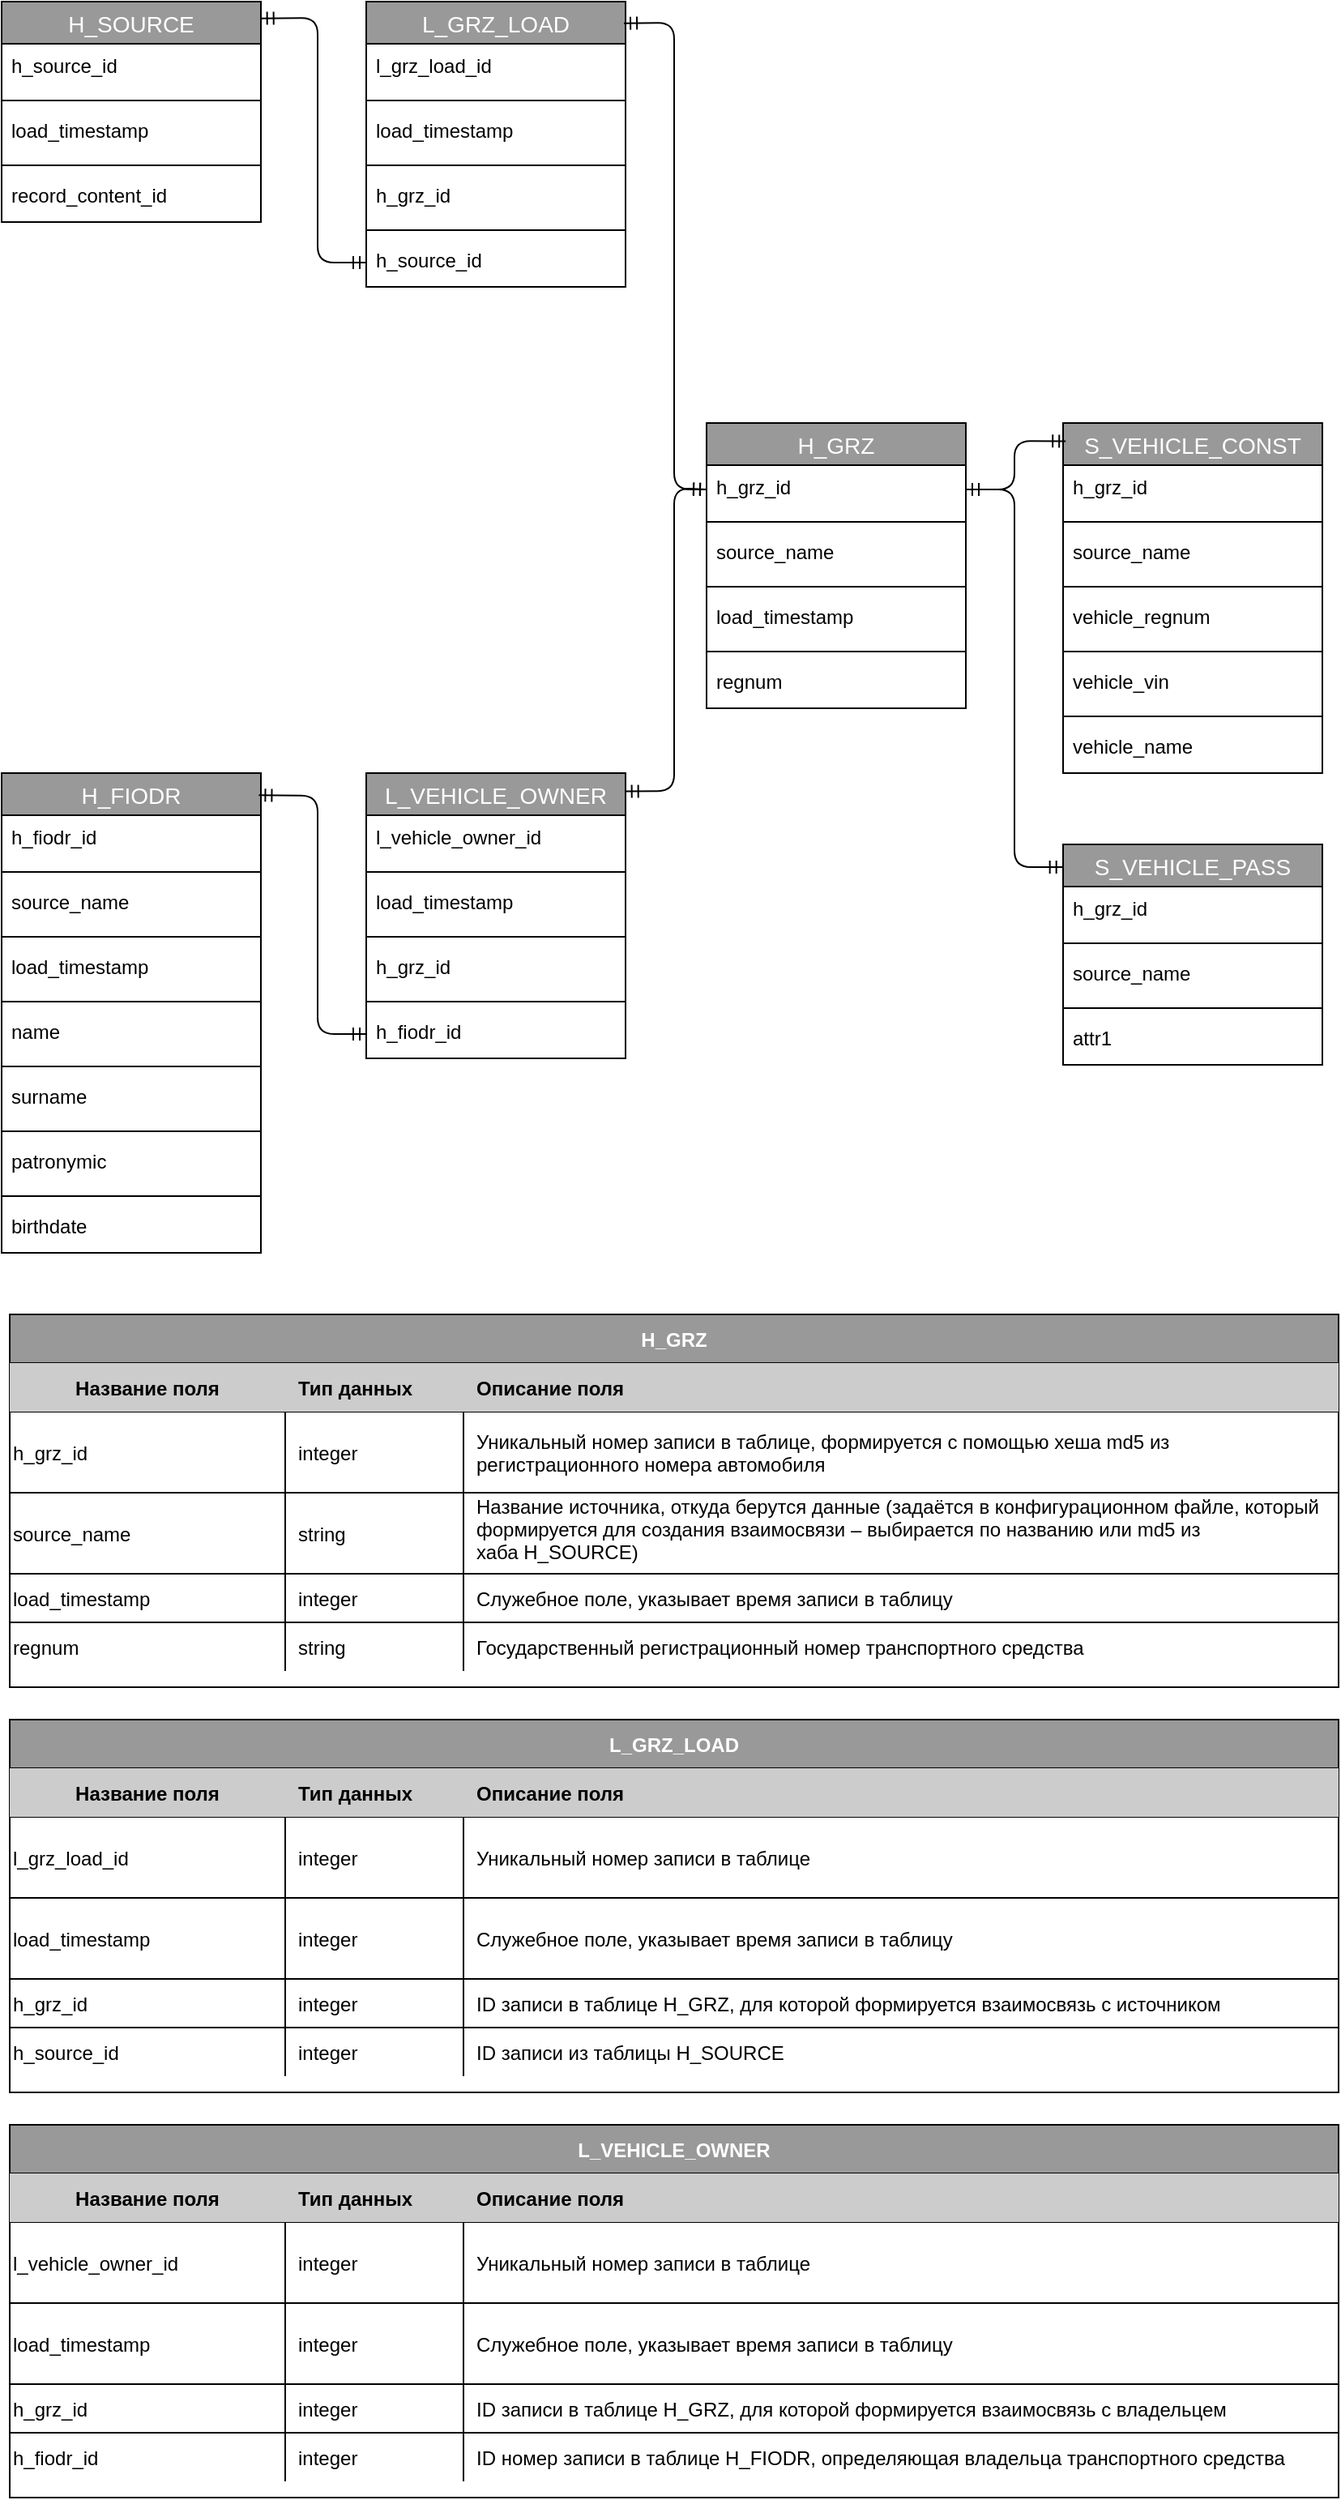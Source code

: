 <mxfile version="14.1.9" type="github">
  <diagram id="dFcGTcOO6VKS4K1IGvdy" name="Page-1">
    <mxGraphModel dx="1382" dy="764" grid="1" gridSize="10" guides="1" tooltips="1" connect="1" arrows="1" fold="1" page="1" pageScale="1" pageWidth="827" pageHeight="1169" math="0" shadow="0">
      <root>
        <mxCell id="0" />
        <mxCell id="1" parent="0" />
        <mxCell id="sgqDZq_n20WNryxTrBRQ-1" value="H_GRZ" style="swimlane;fontStyle=0;childLayout=stackLayout;horizontal=1;startSize=26;horizontalStack=0;resizeParent=1;resizeParentMax=0;resizeLast=0;collapsible=1;marginBottom=0;align=center;fontSize=14;fillColor=#999999;fontColor=#FFFFFF;" vertex="1" parent="1">
          <mxGeometry x="440" y="290" width="160" height="176" as="geometry" />
        </mxCell>
        <mxCell id="sgqDZq_n20WNryxTrBRQ-2" value="h_grz_id" style="text;strokeColor=none;fillColor=none;spacingLeft=4;spacingRight=4;overflow=hidden;rotatable=0;points=[[0,0.5],[1,0.5]];portConstraint=eastwest;fontSize=12;" vertex="1" parent="sgqDZq_n20WNryxTrBRQ-1">
          <mxGeometry y="26" width="160" height="30" as="geometry" />
        </mxCell>
        <mxCell id="sgqDZq_n20WNryxTrBRQ-3" value="" style="line;strokeWidth=1;rotatable=0;dashed=0;labelPosition=right;align=left;verticalAlign=middle;spacingTop=0;spacingLeft=6;points=[];portConstraint=eastwest;" vertex="1" parent="sgqDZq_n20WNryxTrBRQ-1">
          <mxGeometry y="56" width="160" height="10" as="geometry" />
        </mxCell>
        <mxCell id="sgqDZq_n20WNryxTrBRQ-4" value="source_name" style="text;strokeColor=none;fillColor=none;spacingLeft=4;spacingRight=4;overflow=hidden;rotatable=0;points=[[0,0.5],[1,0.5]];portConstraint=eastwest;fontSize=12;" vertex="1" parent="sgqDZq_n20WNryxTrBRQ-1">
          <mxGeometry y="66" width="160" height="30" as="geometry" />
        </mxCell>
        <mxCell id="sgqDZq_n20WNryxTrBRQ-5" value="" style="line;strokeWidth=1;rotatable=0;dashed=0;labelPosition=right;align=left;verticalAlign=middle;spacingTop=0;spacingLeft=6;points=[];portConstraint=eastwest;" vertex="1" parent="sgqDZq_n20WNryxTrBRQ-1">
          <mxGeometry y="96" width="160" height="10" as="geometry" />
        </mxCell>
        <mxCell id="sgqDZq_n20WNryxTrBRQ-6" value="load_timestamp" style="text;strokeColor=none;fillColor=none;spacingLeft=4;spacingRight=4;overflow=hidden;rotatable=0;points=[[0,0.5],[1,0.5]];portConstraint=eastwest;fontSize=12;" vertex="1" parent="sgqDZq_n20WNryxTrBRQ-1">
          <mxGeometry y="106" width="160" height="30" as="geometry" />
        </mxCell>
        <mxCell id="sgqDZq_n20WNryxTrBRQ-7" value="" style="line;strokeWidth=1;rotatable=0;dashed=0;labelPosition=right;align=left;verticalAlign=middle;spacingTop=0;spacingLeft=6;points=[];portConstraint=eastwest;" vertex="1" parent="sgqDZq_n20WNryxTrBRQ-1">
          <mxGeometry y="136" width="160" height="10" as="geometry" />
        </mxCell>
        <mxCell id="sgqDZq_n20WNryxTrBRQ-8" value="regnum" style="text;strokeColor=none;fillColor=none;spacingLeft=4;spacingRight=4;overflow=hidden;rotatable=0;points=[[0,0.5],[1,0.5]];portConstraint=eastwest;fontSize=12;" vertex="1" parent="sgqDZq_n20WNryxTrBRQ-1">
          <mxGeometry y="146" width="160" height="30" as="geometry" />
        </mxCell>
        <mxCell id="sgqDZq_n20WNryxTrBRQ-9" value="L_GRZ_LOAD" style="swimlane;fontStyle=0;childLayout=stackLayout;horizontal=1;startSize=26;horizontalStack=0;resizeParent=1;resizeParentMax=0;resizeLast=0;collapsible=1;marginBottom=0;align=center;fontSize=14;fillColor=#999999;fontColor=#FFFFFF;" vertex="1" parent="1">
          <mxGeometry x="230" y="30" width="160" height="176" as="geometry" />
        </mxCell>
        <mxCell id="sgqDZq_n20WNryxTrBRQ-10" value="l_grz_load_id" style="text;strokeColor=none;fillColor=none;spacingLeft=4;spacingRight=4;overflow=hidden;rotatable=0;points=[[0,0.5],[1,0.5]];portConstraint=eastwest;fontSize=12;" vertex="1" parent="sgqDZq_n20WNryxTrBRQ-9">
          <mxGeometry y="26" width="160" height="30" as="geometry" />
        </mxCell>
        <mxCell id="sgqDZq_n20WNryxTrBRQ-11" value="" style="line;strokeWidth=1;rotatable=0;dashed=0;labelPosition=right;align=left;verticalAlign=middle;spacingTop=0;spacingLeft=6;points=[];portConstraint=eastwest;" vertex="1" parent="sgqDZq_n20WNryxTrBRQ-9">
          <mxGeometry y="56" width="160" height="10" as="geometry" />
        </mxCell>
        <mxCell id="sgqDZq_n20WNryxTrBRQ-12" value="load_timestamp" style="text;strokeColor=none;fillColor=none;spacingLeft=4;spacingRight=4;overflow=hidden;rotatable=0;points=[[0,0.5],[1,0.5]];portConstraint=eastwest;fontSize=12;" vertex="1" parent="sgqDZq_n20WNryxTrBRQ-9">
          <mxGeometry y="66" width="160" height="30" as="geometry" />
        </mxCell>
        <mxCell id="sgqDZq_n20WNryxTrBRQ-13" value="" style="line;strokeWidth=1;rotatable=0;dashed=0;labelPosition=right;align=left;verticalAlign=middle;spacingTop=0;spacingLeft=6;points=[];portConstraint=eastwest;" vertex="1" parent="sgqDZq_n20WNryxTrBRQ-9">
          <mxGeometry y="96" width="160" height="10" as="geometry" />
        </mxCell>
        <mxCell id="sgqDZq_n20WNryxTrBRQ-14" value="h_grz_id" style="text;strokeColor=none;fillColor=none;spacingLeft=4;spacingRight=4;overflow=hidden;rotatable=0;points=[[0,0.5],[1,0.5]];portConstraint=eastwest;fontSize=12;" vertex="1" parent="sgqDZq_n20WNryxTrBRQ-9">
          <mxGeometry y="106" width="160" height="30" as="geometry" />
        </mxCell>
        <mxCell id="sgqDZq_n20WNryxTrBRQ-15" value="" style="line;strokeWidth=1;rotatable=0;dashed=0;labelPosition=right;align=left;verticalAlign=middle;spacingTop=0;spacingLeft=6;points=[];portConstraint=eastwest;fillColor=#999999;fontColor=#FFFFFF;" vertex="1" parent="sgqDZq_n20WNryxTrBRQ-9">
          <mxGeometry y="136" width="160" height="10" as="geometry" />
        </mxCell>
        <mxCell id="sgqDZq_n20WNryxTrBRQ-16" value="h_source_id" style="text;strokeColor=none;fillColor=none;spacingLeft=4;spacingRight=4;overflow=hidden;rotatable=0;points=[[0,0.5],[1,0.5]];portConstraint=eastwest;fontSize=12;" vertex="1" parent="sgqDZq_n20WNryxTrBRQ-9">
          <mxGeometry y="146" width="160" height="30" as="geometry" />
        </mxCell>
        <mxCell id="sgqDZq_n20WNryxTrBRQ-17" value="L_VEHICLE_OWNER" style="swimlane;fontStyle=0;childLayout=stackLayout;horizontal=1;startSize=26;horizontalStack=0;resizeParent=1;resizeParentMax=0;resizeLast=0;collapsible=1;marginBottom=0;align=center;fontSize=14;fillColor=#999999;fontColor=#FFFFFF;" vertex="1" parent="1">
          <mxGeometry x="230" y="506" width="160" height="176" as="geometry" />
        </mxCell>
        <mxCell id="sgqDZq_n20WNryxTrBRQ-18" value="l_vehicle_owner_id" style="text;strokeColor=none;fillColor=none;spacingLeft=4;spacingRight=4;overflow=hidden;rotatable=0;points=[[0,0.5],[1,0.5]];portConstraint=eastwest;fontSize=12;" vertex="1" parent="sgqDZq_n20WNryxTrBRQ-17">
          <mxGeometry y="26" width="160" height="30" as="geometry" />
        </mxCell>
        <mxCell id="sgqDZq_n20WNryxTrBRQ-19" value="" style="line;strokeWidth=1;rotatable=0;dashed=0;labelPosition=right;align=left;verticalAlign=middle;spacingTop=0;spacingLeft=6;points=[];portConstraint=eastwest;" vertex="1" parent="sgqDZq_n20WNryxTrBRQ-17">
          <mxGeometry y="56" width="160" height="10" as="geometry" />
        </mxCell>
        <mxCell id="sgqDZq_n20WNryxTrBRQ-20" value="load_timestamp" style="text;strokeColor=none;fillColor=none;spacingLeft=4;spacingRight=4;overflow=hidden;rotatable=0;points=[[0,0.5],[1,0.5]];portConstraint=eastwest;fontSize=12;" vertex="1" parent="sgqDZq_n20WNryxTrBRQ-17">
          <mxGeometry y="66" width="160" height="30" as="geometry" />
        </mxCell>
        <mxCell id="sgqDZq_n20WNryxTrBRQ-21" value="" style="line;strokeWidth=1;rotatable=0;dashed=0;labelPosition=right;align=left;verticalAlign=middle;spacingTop=0;spacingLeft=6;points=[];portConstraint=eastwest;" vertex="1" parent="sgqDZq_n20WNryxTrBRQ-17">
          <mxGeometry y="96" width="160" height="10" as="geometry" />
        </mxCell>
        <mxCell id="sgqDZq_n20WNryxTrBRQ-22" value="h_grz_id" style="text;strokeColor=none;fillColor=none;spacingLeft=4;spacingRight=4;overflow=hidden;rotatable=0;points=[[0,0.5],[1,0.5]];portConstraint=eastwest;fontSize=12;" vertex="1" parent="sgqDZq_n20WNryxTrBRQ-17">
          <mxGeometry y="106" width="160" height="30" as="geometry" />
        </mxCell>
        <mxCell id="sgqDZq_n20WNryxTrBRQ-23" value="" style="line;strokeWidth=1;rotatable=0;dashed=0;labelPosition=right;align=left;verticalAlign=middle;spacingTop=0;spacingLeft=6;points=[];portConstraint=eastwest;fillColor=#999999;fontColor=#FFFFFF;" vertex="1" parent="sgqDZq_n20WNryxTrBRQ-17">
          <mxGeometry y="136" width="160" height="10" as="geometry" />
        </mxCell>
        <mxCell id="sgqDZq_n20WNryxTrBRQ-24" value="h_fiodr_id" style="text;strokeColor=none;fillColor=none;spacingLeft=4;spacingRight=4;overflow=hidden;rotatable=0;points=[[0,0.5],[1,0.5]];portConstraint=eastwest;fontSize=12;" vertex="1" parent="sgqDZq_n20WNryxTrBRQ-17">
          <mxGeometry y="146" width="160" height="30" as="geometry" />
        </mxCell>
        <mxCell id="sgqDZq_n20WNryxTrBRQ-25" value="H_SOURCE" style="swimlane;fontStyle=0;childLayout=stackLayout;horizontal=1;startSize=26;horizontalStack=0;resizeParent=1;resizeParentMax=0;resizeLast=0;collapsible=1;marginBottom=0;align=center;fontSize=14;fillColor=#999999;fontColor=#FFFFFF;" vertex="1" parent="1">
          <mxGeometry x="5" y="30" width="160" height="136" as="geometry" />
        </mxCell>
        <mxCell id="sgqDZq_n20WNryxTrBRQ-26" value="h_source_id" style="text;strokeColor=none;fillColor=none;spacingLeft=4;spacingRight=4;overflow=hidden;rotatable=0;points=[[0,0.5],[1,0.5]];portConstraint=eastwest;fontSize=12;" vertex="1" parent="sgqDZq_n20WNryxTrBRQ-25">
          <mxGeometry y="26" width="160" height="30" as="geometry" />
        </mxCell>
        <mxCell id="sgqDZq_n20WNryxTrBRQ-27" value="" style="line;strokeWidth=1;rotatable=0;dashed=0;labelPosition=right;align=left;verticalAlign=middle;spacingTop=0;spacingLeft=6;points=[];portConstraint=eastwest;" vertex="1" parent="sgqDZq_n20WNryxTrBRQ-25">
          <mxGeometry y="56" width="160" height="10" as="geometry" />
        </mxCell>
        <mxCell id="sgqDZq_n20WNryxTrBRQ-28" value="load_timestamp" style="text;strokeColor=none;fillColor=none;spacingLeft=4;spacingRight=4;overflow=hidden;rotatable=0;points=[[0,0.5],[1,0.5]];portConstraint=eastwest;fontSize=12;" vertex="1" parent="sgqDZq_n20WNryxTrBRQ-25">
          <mxGeometry y="66" width="160" height="30" as="geometry" />
        </mxCell>
        <mxCell id="sgqDZq_n20WNryxTrBRQ-29" value="" style="line;strokeWidth=1;rotatable=0;dashed=0;labelPosition=right;align=left;verticalAlign=middle;spacingTop=0;spacingLeft=6;points=[];portConstraint=eastwest;" vertex="1" parent="sgqDZq_n20WNryxTrBRQ-25">
          <mxGeometry y="96" width="160" height="10" as="geometry" />
        </mxCell>
        <mxCell id="sgqDZq_n20WNryxTrBRQ-30" value="record_content_id" style="text;strokeColor=none;fillColor=none;spacingLeft=4;spacingRight=4;overflow=hidden;rotatable=0;points=[[0,0.5],[1,0.5]];portConstraint=eastwest;fontSize=12;" vertex="1" parent="sgqDZq_n20WNryxTrBRQ-25">
          <mxGeometry y="106" width="160" height="30" as="geometry" />
        </mxCell>
        <mxCell id="sgqDZq_n20WNryxTrBRQ-31" value="S_VEHICLE_CONST" style="swimlane;fontStyle=0;childLayout=stackLayout;horizontal=1;startSize=26;horizontalStack=0;resizeParent=1;resizeParentMax=0;resizeLast=0;collapsible=1;marginBottom=0;align=center;fontSize=14;fillColor=#999999;fontColor=#FFFFFF;" vertex="1" parent="1">
          <mxGeometry x="660" y="290" width="160" height="216" as="geometry" />
        </mxCell>
        <mxCell id="sgqDZq_n20WNryxTrBRQ-32" value="h_grz_id" style="text;strokeColor=none;fillColor=none;spacingLeft=4;spacingRight=4;overflow=hidden;rotatable=0;points=[[0,0.5],[1,0.5]];portConstraint=eastwest;fontSize=12;" vertex="1" parent="sgqDZq_n20WNryxTrBRQ-31">
          <mxGeometry y="26" width="160" height="30" as="geometry" />
        </mxCell>
        <mxCell id="sgqDZq_n20WNryxTrBRQ-33" value="" style="line;strokeWidth=1;rotatable=0;dashed=0;labelPosition=right;align=left;verticalAlign=middle;spacingTop=0;spacingLeft=6;points=[];portConstraint=eastwest;" vertex="1" parent="sgqDZq_n20WNryxTrBRQ-31">
          <mxGeometry y="56" width="160" height="10" as="geometry" />
        </mxCell>
        <mxCell id="sgqDZq_n20WNryxTrBRQ-34" value="source_name" style="text;strokeColor=none;fillColor=none;spacingLeft=4;spacingRight=4;overflow=hidden;rotatable=0;points=[[0,0.5],[1,0.5]];portConstraint=eastwest;fontSize=12;" vertex="1" parent="sgqDZq_n20WNryxTrBRQ-31">
          <mxGeometry y="66" width="160" height="30" as="geometry" />
        </mxCell>
        <mxCell id="sgqDZq_n20WNryxTrBRQ-35" value="" style="line;strokeWidth=1;rotatable=0;dashed=0;labelPosition=right;align=left;verticalAlign=middle;spacingTop=0;spacingLeft=6;points=[];portConstraint=eastwest;" vertex="1" parent="sgqDZq_n20WNryxTrBRQ-31">
          <mxGeometry y="96" width="160" height="10" as="geometry" />
        </mxCell>
        <mxCell id="sgqDZq_n20WNryxTrBRQ-36" value="vehicle_regnum" style="text;strokeColor=none;fillColor=none;spacingLeft=4;spacingRight=4;overflow=hidden;rotatable=0;points=[[0,0.5],[1,0.5]];portConstraint=eastwest;fontSize=12;" vertex="1" parent="sgqDZq_n20WNryxTrBRQ-31">
          <mxGeometry y="106" width="160" height="30" as="geometry" />
        </mxCell>
        <mxCell id="sgqDZq_n20WNryxTrBRQ-37" value="" style="line;strokeWidth=1;rotatable=0;dashed=0;labelPosition=right;align=left;verticalAlign=middle;spacingTop=0;spacingLeft=6;points=[];portConstraint=eastwest;" vertex="1" parent="sgqDZq_n20WNryxTrBRQ-31">
          <mxGeometry y="136" width="160" height="10" as="geometry" />
        </mxCell>
        <mxCell id="sgqDZq_n20WNryxTrBRQ-38" value="vehicle_vin" style="text;strokeColor=none;fillColor=none;spacingLeft=4;spacingRight=4;overflow=hidden;rotatable=0;points=[[0,0.5],[1,0.5]];portConstraint=eastwest;fontSize=12;" vertex="1" parent="sgqDZq_n20WNryxTrBRQ-31">
          <mxGeometry y="146" width="160" height="30" as="geometry" />
        </mxCell>
        <mxCell id="sgqDZq_n20WNryxTrBRQ-39" value="" style="line;strokeWidth=1;rotatable=0;dashed=0;labelPosition=right;align=left;verticalAlign=middle;spacingTop=0;spacingLeft=6;points=[];portConstraint=eastwest;fillColor=#999999;fontColor=#FFFFFF;" vertex="1" parent="sgqDZq_n20WNryxTrBRQ-31">
          <mxGeometry y="176" width="160" height="10" as="geometry" />
        </mxCell>
        <mxCell id="sgqDZq_n20WNryxTrBRQ-40" value="vehicle_name" style="text;strokeColor=none;fillColor=none;spacingLeft=4;spacingRight=4;overflow=hidden;rotatable=0;points=[[0,0.5],[1,0.5]];portConstraint=eastwest;fontSize=12;" vertex="1" parent="sgqDZq_n20WNryxTrBRQ-31">
          <mxGeometry y="186" width="160" height="30" as="geometry" />
        </mxCell>
        <mxCell id="sgqDZq_n20WNryxTrBRQ-41" value="S_VEHICLE_PASS" style="swimlane;fontStyle=0;childLayout=stackLayout;horizontal=1;startSize=26;horizontalStack=0;resizeParent=1;resizeParentMax=0;resizeLast=0;collapsible=1;marginBottom=0;align=center;fontSize=14;fillColor=#999999;fontColor=#FFFFFF;" vertex="1" parent="1">
          <mxGeometry x="660" y="550" width="160" height="136" as="geometry" />
        </mxCell>
        <mxCell id="sgqDZq_n20WNryxTrBRQ-42" value="h_grz_id" style="text;strokeColor=none;fillColor=none;spacingLeft=4;spacingRight=4;overflow=hidden;rotatable=0;points=[[0,0.5],[1,0.5]];portConstraint=eastwest;fontSize=12;" vertex="1" parent="sgqDZq_n20WNryxTrBRQ-41">
          <mxGeometry y="26" width="160" height="30" as="geometry" />
        </mxCell>
        <mxCell id="sgqDZq_n20WNryxTrBRQ-43" value="" style="line;strokeWidth=1;rotatable=0;dashed=0;labelPosition=right;align=left;verticalAlign=middle;spacingTop=0;spacingLeft=6;points=[];portConstraint=eastwest;" vertex="1" parent="sgqDZq_n20WNryxTrBRQ-41">
          <mxGeometry y="56" width="160" height="10" as="geometry" />
        </mxCell>
        <mxCell id="sgqDZq_n20WNryxTrBRQ-44" value="source_name" style="text;strokeColor=none;fillColor=none;spacingLeft=4;spacingRight=4;overflow=hidden;rotatable=0;points=[[0,0.5],[1,0.5]];portConstraint=eastwest;fontSize=12;" vertex="1" parent="sgqDZq_n20WNryxTrBRQ-41">
          <mxGeometry y="66" width="160" height="30" as="geometry" />
        </mxCell>
        <mxCell id="sgqDZq_n20WNryxTrBRQ-45" value="" style="line;strokeWidth=1;rotatable=0;dashed=0;labelPosition=right;align=left;verticalAlign=middle;spacingTop=0;spacingLeft=6;points=[];portConstraint=eastwest;" vertex="1" parent="sgqDZq_n20WNryxTrBRQ-41">
          <mxGeometry y="96" width="160" height="10" as="geometry" />
        </mxCell>
        <mxCell id="sgqDZq_n20WNryxTrBRQ-46" value="attr1" style="text;strokeColor=none;fillColor=none;spacingLeft=4;spacingRight=4;overflow=hidden;rotatable=0;points=[[0,0.5],[1,0.5]];portConstraint=eastwest;fontSize=12;" vertex="1" parent="sgqDZq_n20WNryxTrBRQ-41">
          <mxGeometry y="106" width="160" height="30" as="geometry" />
        </mxCell>
        <mxCell id="sgqDZq_n20WNryxTrBRQ-47" value="H_FIODR" style="swimlane;fontStyle=0;childLayout=stackLayout;horizontal=1;startSize=26;horizontalStack=0;resizeParent=1;resizeParentMax=0;resizeLast=0;collapsible=1;marginBottom=0;align=center;fontSize=14;fillColor=#999999;fontColor=#FFFFFF;" vertex="1" parent="1">
          <mxGeometry x="5" y="506" width="160" height="296" as="geometry" />
        </mxCell>
        <mxCell id="sgqDZq_n20WNryxTrBRQ-48" value="h_fiodr_id" style="text;strokeColor=none;fillColor=none;spacingLeft=4;spacingRight=4;overflow=hidden;rotatable=0;points=[[0,0.5],[1,0.5]];portConstraint=eastwest;fontSize=12;" vertex="1" parent="sgqDZq_n20WNryxTrBRQ-47">
          <mxGeometry y="26" width="160" height="30" as="geometry" />
        </mxCell>
        <mxCell id="sgqDZq_n20WNryxTrBRQ-49" value="" style="line;strokeWidth=1;rotatable=0;dashed=0;labelPosition=right;align=left;verticalAlign=middle;spacingTop=0;spacingLeft=6;points=[];portConstraint=eastwest;" vertex="1" parent="sgqDZq_n20WNryxTrBRQ-47">
          <mxGeometry y="56" width="160" height="10" as="geometry" />
        </mxCell>
        <mxCell id="sgqDZq_n20WNryxTrBRQ-50" value="source_name" style="text;strokeColor=none;fillColor=none;spacingLeft=4;spacingRight=4;overflow=hidden;rotatable=0;points=[[0,0.5],[1,0.5]];portConstraint=eastwest;fontSize=12;" vertex="1" parent="sgqDZq_n20WNryxTrBRQ-47">
          <mxGeometry y="66" width="160" height="30" as="geometry" />
        </mxCell>
        <mxCell id="sgqDZq_n20WNryxTrBRQ-51" value="" style="line;strokeWidth=1;rotatable=0;dashed=0;labelPosition=right;align=left;verticalAlign=middle;spacingTop=0;spacingLeft=6;points=[];portConstraint=eastwest;" vertex="1" parent="sgqDZq_n20WNryxTrBRQ-47">
          <mxGeometry y="96" width="160" height="10" as="geometry" />
        </mxCell>
        <mxCell id="sgqDZq_n20WNryxTrBRQ-52" value="load_timestamp" style="text;strokeColor=none;fillColor=none;spacingLeft=4;spacingRight=4;overflow=hidden;rotatable=0;points=[[0,0.5],[1,0.5]];portConstraint=eastwest;fontSize=12;" vertex="1" parent="sgqDZq_n20WNryxTrBRQ-47">
          <mxGeometry y="106" width="160" height="30" as="geometry" />
        </mxCell>
        <mxCell id="sgqDZq_n20WNryxTrBRQ-53" value="" style="line;strokeWidth=1;rotatable=0;dashed=0;labelPosition=right;align=left;verticalAlign=middle;spacingTop=0;spacingLeft=6;points=[];portConstraint=eastwest;" vertex="1" parent="sgqDZq_n20WNryxTrBRQ-47">
          <mxGeometry y="136" width="160" height="10" as="geometry" />
        </mxCell>
        <mxCell id="sgqDZq_n20WNryxTrBRQ-54" value="name" style="text;strokeColor=none;fillColor=none;spacingLeft=4;spacingRight=4;overflow=hidden;rotatable=0;points=[[0,0.5],[1,0.5]];portConstraint=eastwest;fontSize=12;" vertex="1" parent="sgqDZq_n20WNryxTrBRQ-47">
          <mxGeometry y="146" width="160" height="30" as="geometry" />
        </mxCell>
        <mxCell id="sgqDZq_n20WNryxTrBRQ-55" value="" style="line;strokeWidth=1;rotatable=0;dashed=0;labelPosition=right;align=left;verticalAlign=middle;spacingTop=0;spacingLeft=6;points=[];portConstraint=eastwest;fillColor=#999999;fontColor=#FFFFFF;" vertex="1" parent="sgqDZq_n20WNryxTrBRQ-47">
          <mxGeometry y="176" width="160" height="10" as="geometry" />
        </mxCell>
        <mxCell id="sgqDZq_n20WNryxTrBRQ-56" value="surname" style="text;strokeColor=none;fillColor=none;spacingLeft=4;spacingRight=4;overflow=hidden;rotatable=0;points=[[0,0.5],[1,0.5]];portConstraint=eastwest;fontSize=12;" vertex="1" parent="sgqDZq_n20WNryxTrBRQ-47">
          <mxGeometry y="186" width="160" height="30" as="geometry" />
        </mxCell>
        <mxCell id="sgqDZq_n20WNryxTrBRQ-57" value="" style="line;strokeWidth=1;rotatable=0;dashed=0;labelPosition=right;align=left;verticalAlign=middle;spacingTop=0;spacingLeft=6;points=[];portConstraint=eastwest;fillColor=#999999;fontColor=#FFFFFF;" vertex="1" parent="sgqDZq_n20WNryxTrBRQ-47">
          <mxGeometry y="216" width="160" height="10" as="geometry" />
        </mxCell>
        <mxCell id="sgqDZq_n20WNryxTrBRQ-58" value="patronymic" style="text;strokeColor=none;fillColor=none;spacingLeft=4;spacingRight=4;overflow=hidden;rotatable=0;points=[[0,0.5],[1,0.5]];portConstraint=eastwest;fontSize=12;" vertex="1" parent="sgqDZq_n20WNryxTrBRQ-47">
          <mxGeometry y="226" width="160" height="30" as="geometry" />
        </mxCell>
        <mxCell id="sgqDZq_n20WNryxTrBRQ-59" value="" style="line;strokeWidth=1;rotatable=0;dashed=0;labelPosition=right;align=left;verticalAlign=middle;spacingTop=0;spacingLeft=6;points=[];portConstraint=eastwest;fillColor=#999999;fontColor=#FFFFFF;" vertex="1" parent="sgqDZq_n20WNryxTrBRQ-47">
          <mxGeometry y="256" width="160" height="10" as="geometry" />
        </mxCell>
        <mxCell id="sgqDZq_n20WNryxTrBRQ-60" value="birthdate" style="text;strokeColor=none;fillColor=none;spacingLeft=4;spacingRight=4;overflow=hidden;rotatable=0;points=[[0,0.5],[1,0.5]];portConstraint=eastwest;fontSize=12;" vertex="1" parent="sgqDZq_n20WNryxTrBRQ-47">
          <mxGeometry y="266" width="160" height="30" as="geometry" />
        </mxCell>
        <mxCell id="sgqDZq_n20WNryxTrBRQ-61" value="" style="html=1;strokeColor=#000000;fontColor=#FFFFFF;exitX=0;exitY=0.5;exitDx=0;exitDy=0;startArrow=ERmandOne;startFill=0;endArrow=ERmandOne;endFill=0;entryX=0.994;entryY=0.076;entryDx=0;entryDy=0;entryPerimeter=0;" edge="1" parent="1" source="sgqDZq_n20WNryxTrBRQ-2" target="sgqDZq_n20WNryxTrBRQ-9">
          <mxGeometry width="100" relative="1" as="geometry">
            <mxPoint x="110" y="260" as="sourcePoint" />
            <mxPoint x="240" y="50" as="targetPoint" />
            <Array as="points">
              <mxPoint x="420" y="331" />
              <mxPoint x="420" y="200" />
              <mxPoint x="420" y="43" />
            </Array>
          </mxGeometry>
        </mxCell>
        <mxCell id="sgqDZq_n20WNryxTrBRQ-62" value="" style="html=1;strokeColor=#000000;fontColor=#FFFFFF;exitX=0;exitY=0.5;exitDx=0;exitDy=0;startArrow=ERmandOne;startFill=0;endArrow=ERmandOne;endFill=0;entryX=0.999;entryY=0.076;entryDx=0;entryDy=0;entryPerimeter=0;" edge="1" parent="1" source="sgqDZq_n20WNryxTrBRQ-16" target="sgqDZq_n20WNryxTrBRQ-25">
          <mxGeometry width="100" relative="1" as="geometry">
            <mxPoint x="265" y="111" as="sourcePoint" />
            <mxPoint x="434.04" y="53.376" as="targetPoint" />
            <Array as="points">
              <mxPoint x="200" y="191" />
              <mxPoint x="200" y="40" />
            </Array>
          </mxGeometry>
        </mxCell>
        <mxCell id="sgqDZq_n20WNryxTrBRQ-63" value="" style="html=1;strokeColor=#000000;fontColor=#FFFFFF;startArrow=ERmandOne;startFill=0;endArrow=ERmandOne;endFill=0;entryX=0.999;entryY=0.064;entryDx=0;entryDy=0;entryPerimeter=0;exitX=0;exitY=0.5;exitDx=0;exitDy=0;" edge="1" parent="1" source="sgqDZq_n20WNryxTrBRQ-2" target="sgqDZq_n20WNryxTrBRQ-17">
          <mxGeometry width="100" relative="1" as="geometry">
            <mxPoint x="260" y="351" as="sourcePoint" />
            <mxPoint x="219.04" y="63.376" as="targetPoint" />
            <Array as="points">
              <mxPoint x="420" y="330" />
              <mxPoint x="420" y="410" />
              <mxPoint x="420" y="517" />
            </Array>
          </mxGeometry>
        </mxCell>
        <mxCell id="sgqDZq_n20WNryxTrBRQ-64" value="" style="html=1;strokeColor=#000000;fontColor=#FFFFFF;startArrow=ERmandOne;startFill=0;endArrow=ERmandOne;endFill=0;entryX=0.01;entryY=0.052;entryDx=0;entryDy=0;entryPerimeter=0;exitX=1;exitY=0.5;exitDx=0;exitDy=0;" edge="1" parent="1" source="sgqDZq_n20WNryxTrBRQ-2" target="sgqDZq_n20WNryxTrBRQ-31">
          <mxGeometry width="100" relative="1" as="geometry">
            <mxPoint x="250" y="341" as="sourcePoint" />
            <mxPoint x="250.32" y="536.016" as="targetPoint" />
            <Array as="points">
              <mxPoint x="630" y="331" />
              <mxPoint x="630" y="301" />
            </Array>
          </mxGeometry>
        </mxCell>
        <mxCell id="sgqDZq_n20WNryxTrBRQ-65" value="" style="html=1;strokeColor=#000000;fontColor=#FFFFFF;startArrow=ERmandOne;startFill=0;endArrow=ERmandOne;endFill=0;entryX=0.992;entryY=0.046;entryDx=0;entryDy=0;entryPerimeter=0;exitX=0;exitY=0.5;exitDx=0;exitDy=0;" edge="1" parent="1" source="sgqDZq_n20WNryxTrBRQ-24" target="sgqDZq_n20WNryxTrBRQ-47">
          <mxGeometry width="100" relative="1" as="geometry">
            <mxPoint x="475" y="337" as="sourcePoint" />
            <mxPoint x="434.84" y="527.264" as="targetPoint" />
            <Array as="points">
              <mxPoint x="200" y="667" />
              <mxPoint x="200" y="520" />
            </Array>
          </mxGeometry>
        </mxCell>
        <mxCell id="sgqDZq_n20WNryxTrBRQ-66" value="" style="html=1;strokeColor=#000000;fontColor=#FFFFFF;startArrow=ERmandOne;startFill=0;endArrow=ERmandOne;endFill=0;entryX=-0.001;entryY=0.103;entryDx=0;entryDy=0;entryPerimeter=0;exitX=1;exitY=0.5;exitDx=0;exitDy=0;" edge="1" parent="1" source="sgqDZq_n20WNryxTrBRQ-2" target="sgqDZq_n20WNryxTrBRQ-41">
          <mxGeometry width="100" relative="1" as="geometry">
            <mxPoint x="410" y="341" as="sourcePoint" />
            <mxPoint x="551.6" y="311.232" as="targetPoint" />
            <Array as="points">
              <mxPoint x="630" y="331" />
              <mxPoint x="630" y="564" />
            </Array>
          </mxGeometry>
        </mxCell>
        <mxCell id="sgqDZq_n20WNryxTrBRQ-67" value="H_GRZ" style="shape=table;startSize=30;container=1;collapsible=1;childLayout=tableLayout;fixedRows=1;rowLines=1;fontStyle=1;align=center;resizeLast=1;fillColor=#999999;fontColor=#FFFFFF;" vertex="1" parent="1">
          <mxGeometry x="10" y="840" width="820" height="230" as="geometry" />
        </mxCell>
        <mxCell id="sgqDZq_n20WNryxTrBRQ-68" value="" style="shape=partialRectangle;collapsible=0;dropTarget=0;pointerEvents=0;fillColor=none;top=0;left=0;bottom=1;right=0;points=[[0,0.5],[1,0.5]];portConstraint=eastwest;" vertex="1" parent="sgqDZq_n20WNryxTrBRQ-67">
          <mxGeometry y="30" width="820" height="30" as="geometry" />
        </mxCell>
        <mxCell id="sgqDZq_n20WNryxTrBRQ-69" value="Название поля" style="shape=partialRectangle;connectable=0;top=0;left=0;bottom=0;right=0;fontStyle=1;overflow=hidden;fillColor=#CCCCCC;" vertex="1" parent="sgqDZq_n20WNryxTrBRQ-68">
          <mxGeometry width="170" height="30" as="geometry" />
        </mxCell>
        <mxCell id="sgqDZq_n20WNryxTrBRQ-70" value="Тип данных" style="shape=partialRectangle;connectable=0;top=0;left=0;bottom=0;right=0;align=left;spacingLeft=6;fontStyle=1;overflow=hidden;fillColor=#CCCCCC;" vertex="1" parent="sgqDZq_n20WNryxTrBRQ-68">
          <mxGeometry x="170" width="110" height="30" as="geometry" />
        </mxCell>
        <mxCell id="sgqDZq_n20WNryxTrBRQ-71" value="Описание поля" style="shape=partialRectangle;connectable=0;top=0;left=0;bottom=0;right=0;align=left;spacingLeft=6;fontStyle=1;overflow=hidden;fillColor=#CCCCCC;" vertex="1" parent="sgqDZq_n20WNryxTrBRQ-68">
          <mxGeometry x="280" width="540" height="30" as="geometry" />
        </mxCell>
        <mxCell id="sgqDZq_n20WNryxTrBRQ-72" value="" style="shape=partialRectangle;collapsible=0;dropTarget=0;pointerEvents=0;fillColor=none;top=0;left=0;bottom=0;right=0;points=[[0,0.5],[1,0.5]];portConstraint=eastwest;" vertex="1" parent="sgqDZq_n20WNryxTrBRQ-67">
          <mxGeometry y="60" width="820" height="50" as="geometry" />
        </mxCell>
        <mxCell id="sgqDZq_n20WNryxTrBRQ-73" value="h_grz_id" style="shape=partialRectangle;connectable=0;fillColor=none;top=0;left=0;bottom=0;right=0;editable=1;overflow=hidden;align=left;" vertex="1" parent="sgqDZq_n20WNryxTrBRQ-72">
          <mxGeometry width="170" height="50" as="geometry" />
        </mxCell>
        <mxCell id="sgqDZq_n20WNryxTrBRQ-74" value="integer" style="shape=partialRectangle;connectable=0;fillColor=none;top=0;left=0;bottom=0;right=0;align=left;spacingLeft=6;overflow=hidden;" vertex="1" parent="sgqDZq_n20WNryxTrBRQ-72">
          <mxGeometry x="170" width="110" height="50" as="geometry" />
        </mxCell>
        <mxCell id="sgqDZq_n20WNryxTrBRQ-75" value="Уникальный номер записи в таблице, формируется с помощью хеша md5 из&#xa;регистрационного номера автомобиля" style="shape=partialRectangle;connectable=0;fillColor=none;top=0;left=0;bottom=0;right=0;align=left;spacingLeft=6;overflow=hidden;" vertex="1" parent="sgqDZq_n20WNryxTrBRQ-72">
          <mxGeometry x="280" width="540" height="50" as="geometry" />
        </mxCell>
        <mxCell id="sgqDZq_n20WNryxTrBRQ-76" value="" style="shape=partialRectangle;collapsible=0;dropTarget=0;pointerEvents=0;fillColor=none;top=0;left=0;bottom=0;right=0;points=[[0,0.5],[1,0.5]];portConstraint=eastwest;" vertex="1" parent="sgqDZq_n20WNryxTrBRQ-67">
          <mxGeometry y="110" width="820" height="50" as="geometry" />
        </mxCell>
        <mxCell id="sgqDZq_n20WNryxTrBRQ-77" value="source_name" style="shape=partialRectangle;connectable=0;fillColor=none;top=0;left=0;bottom=0;right=0;editable=1;overflow=hidden;align=left;" vertex="1" parent="sgqDZq_n20WNryxTrBRQ-76">
          <mxGeometry width="170" height="50" as="geometry" />
        </mxCell>
        <mxCell id="sgqDZq_n20WNryxTrBRQ-78" value="string" style="shape=partialRectangle;connectable=0;fillColor=none;top=0;left=0;bottom=0;right=0;align=left;spacingLeft=6;overflow=hidden;" vertex="1" parent="sgqDZq_n20WNryxTrBRQ-76">
          <mxGeometry x="170" width="110" height="50" as="geometry" />
        </mxCell>
        <mxCell id="sgqDZq_n20WNryxTrBRQ-79" value="Название источника, откуда берутся данные (задаётся в конфигурационном файле, который&#xa;формируется для создания взаимосвязи – выбирается по названию или md5 из&#xa;хаба H_SOURCE)&#xa;" style="shape=partialRectangle;connectable=0;fillColor=none;top=0;left=0;bottom=0;right=0;align=left;spacingLeft=6;overflow=hidden;" vertex="1" parent="sgqDZq_n20WNryxTrBRQ-76">
          <mxGeometry x="280" width="540" height="50" as="geometry" />
        </mxCell>
        <mxCell id="sgqDZq_n20WNryxTrBRQ-80" value="" style="shape=partialRectangle;collapsible=0;dropTarget=0;pointerEvents=0;fillColor=none;top=0;left=0;bottom=0;right=0;points=[[0,0.5],[1,0.5]];portConstraint=eastwest;" vertex="1" parent="sgqDZq_n20WNryxTrBRQ-67">
          <mxGeometry y="160" width="820" height="30" as="geometry" />
        </mxCell>
        <mxCell id="sgqDZq_n20WNryxTrBRQ-81" value="load_timestamp" style="shape=partialRectangle;connectable=0;fillColor=none;top=0;left=0;bottom=0;right=0;editable=1;overflow=hidden;align=left;" vertex="1" parent="sgqDZq_n20WNryxTrBRQ-80">
          <mxGeometry width="170" height="30" as="geometry" />
        </mxCell>
        <mxCell id="sgqDZq_n20WNryxTrBRQ-82" value="integer" style="shape=partialRectangle;connectable=0;fillColor=none;top=0;left=0;bottom=0;right=0;align=left;spacingLeft=6;overflow=hidden;" vertex="1" parent="sgqDZq_n20WNryxTrBRQ-80">
          <mxGeometry x="170" width="110" height="30" as="geometry" />
        </mxCell>
        <mxCell id="sgqDZq_n20WNryxTrBRQ-83" value="Служебное поле, указывает время записи в таблицу" style="shape=partialRectangle;connectable=0;fillColor=none;top=0;left=0;bottom=0;right=0;align=left;spacingLeft=6;overflow=hidden;" vertex="1" parent="sgqDZq_n20WNryxTrBRQ-80">
          <mxGeometry x="280" width="540" height="30" as="geometry" />
        </mxCell>
        <mxCell id="sgqDZq_n20WNryxTrBRQ-84" style="shape=partialRectangle;collapsible=0;dropTarget=0;pointerEvents=0;fillColor=none;top=0;left=0;bottom=0;right=0;points=[[0,0.5],[1,0.5]];portConstraint=eastwest;" vertex="1" parent="sgqDZq_n20WNryxTrBRQ-67">
          <mxGeometry y="190" width="820" height="30" as="geometry" />
        </mxCell>
        <mxCell id="sgqDZq_n20WNryxTrBRQ-85" value="regnum" style="shape=partialRectangle;connectable=0;fillColor=none;top=0;left=0;bottom=0;right=0;editable=1;overflow=hidden;align=left;" vertex="1" parent="sgqDZq_n20WNryxTrBRQ-84">
          <mxGeometry width="170" height="30" as="geometry" />
        </mxCell>
        <mxCell id="sgqDZq_n20WNryxTrBRQ-86" value="string" style="shape=partialRectangle;connectable=0;fillColor=none;top=0;left=0;bottom=0;right=0;align=left;spacingLeft=6;overflow=hidden;" vertex="1" parent="sgqDZq_n20WNryxTrBRQ-84">
          <mxGeometry x="170" width="110" height="30" as="geometry" />
        </mxCell>
        <mxCell id="sgqDZq_n20WNryxTrBRQ-87" value="Государственный регистрационный номер транспортного средства" style="shape=partialRectangle;connectable=0;fillColor=none;top=0;left=0;bottom=0;right=0;align=left;spacingLeft=6;overflow=hidden;" vertex="1" parent="sgqDZq_n20WNryxTrBRQ-84">
          <mxGeometry x="280" width="540" height="30" as="geometry" />
        </mxCell>
        <mxCell id="sgqDZq_n20WNryxTrBRQ-88" value="L_GRZ_LOAD" style="shape=table;startSize=30;container=1;collapsible=1;childLayout=tableLayout;fixedRows=1;rowLines=1;fontStyle=1;align=center;resizeLast=1;fillColor=#999999;fontColor=#FFFFFF;labelBorderColor=none;" vertex="1" parent="1">
          <mxGeometry x="10" y="1090" width="820" height="230" as="geometry">
            <mxRectangle x="10" y="1090" width="110" height="30" as="alternateBounds" />
          </mxGeometry>
        </mxCell>
        <mxCell id="sgqDZq_n20WNryxTrBRQ-89" value="" style="shape=partialRectangle;collapsible=0;dropTarget=0;pointerEvents=0;fillColor=none;top=0;left=0;bottom=1;right=0;points=[[0,0.5],[1,0.5]];portConstraint=eastwest;" vertex="1" parent="sgqDZq_n20WNryxTrBRQ-88">
          <mxGeometry y="30" width="820" height="30" as="geometry" />
        </mxCell>
        <mxCell id="sgqDZq_n20WNryxTrBRQ-90" value="Название поля" style="shape=partialRectangle;connectable=0;top=0;left=0;bottom=0;right=0;fontStyle=1;overflow=hidden;fillColor=#CCCCCC;" vertex="1" parent="sgqDZq_n20WNryxTrBRQ-89">
          <mxGeometry width="170" height="30" as="geometry" />
        </mxCell>
        <mxCell id="sgqDZq_n20WNryxTrBRQ-91" value="Тип данных" style="shape=partialRectangle;connectable=0;top=0;left=0;bottom=0;right=0;align=left;spacingLeft=6;fontStyle=1;overflow=hidden;fillColor=#CCCCCC;" vertex="1" parent="sgqDZq_n20WNryxTrBRQ-89">
          <mxGeometry x="170" width="110" height="30" as="geometry" />
        </mxCell>
        <mxCell id="sgqDZq_n20WNryxTrBRQ-92" value="Описание поля" style="shape=partialRectangle;connectable=0;top=0;left=0;bottom=0;right=0;align=left;spacingLeft=6;fontStyle=1;overflow=hidden;fillColor=#CCCCCC;" vertex="1" parent="sgqDZq_n20WNryxTrBRQ-89">
          <mxGeometry x="280" width="540" height="30" as="geometry" />
        </mxCell>
        <mxCell id="sgqDZq_n20WNryxTrBRQ-93" value="" style="shape=partialRectangle;collapsible=0;dropTarget=0;pointerEvents=0;fillColor=none;top=0;left=0;bottom=0;right=0;points=[[0,0.5],[1,0.5]];portConstraint=eastwest;" vertex="1" parent="sgqDZq_n20WNryxTrBRQ-88">
          <mxGeometry y="60" width="820" height="50" as="geometry" />
        </mxCell>
        <mxCell id="sgqDZq_n20WNryxTrBRQ-94" value="l_grz_load_id" style="shape=partialRectangle;connectable=0;fillColor=none;top=0;left=0;bottom=0;right=0;editable=1;overflow=hidden;align=left;" vertex="1" parent="sgqDZq_n20WNryxTrBRQ-93">
          <mxGeometry width="170" height="50" as="geometry" />
        </mxCell>
        <mxCell id="sgqDZq_n20WNryxTrBRQ-95" value="integer" style="shape=partialRectangle;connectable=0;fillColor=none;top=0;left=0;bottom=0;right=0;align=left;spacingLeft=6;overflow=hidden;" vertex="1" parent="sgqDZq_n20WNryxTrBRQ-93">
          <mxGeometry x="170" width="110" height="50" as="geometry" />
        </mxCell>
        <mxCell id="sgqDZq_n20WNryxTrBRQ-96" value="Уникальный номер записи в таблице" style="shape=partialRectangle;connectable=0;fillColor=none;top=0;left=0;bottom=0;right=0;align=left;spacingLeft=6;overflow=hidden;" vertex="1" parent="sgqDZq_n20WNryxTrBRQ-93">
          <mxGeometry x="280" width="540" height="50" as="geometry" />
        </mxCell>
        <mxCell id="sgqDZq_n20WNryxTrBRQ-97" value="" style="shape=partialRectangle;collapsible=0;dropTarget=0;pointerEvents=0;fillColor=none;top=0;left=0;bottom=0;right=0;points=[[0,0.5],[1,0.5]];portConstraint=eastwest;" vertex="1" parent="sgqDZq_n20WNryxTrBRQ-88">
          <mxGeometry y="110" width="820" height="50" as="geometry" />
        </mxCell>
        <mxCell id="sgqDZq_n20WNryxTrBRQ-98" value="load_timestamp" style="shape=partialRectangle;connectable=0;fillColor=none;top=0;left=0;bottom=0;right=0;editable=1;overflow=hidden;align=left;" vertex="1" parent="sgqDZq_n20WNryxTrBRQ-97">
          <mxGeometry width="170" height="50" as="geometry" />
        </mxCell>
        <mxCell id="sgqDZq_n20WNryxTrBRQ-99" value="integer" style="shape=partialRectangle;connectable=0;fillColor=none;top=0;left=0;bottom=0;right=0;align=left;spacingLeft=6;overflow=hidden;" vertex="1" parent="sgqDZq_n20WNryxTrBRQ-97">
          <mxGeometry x="170" width="110" height="50" as="geometry" />
        </mxCell>
        <mxCell id="sgqDZq_n20WNryxTrBRQ-100" value="Служебное поле, указывает время записи в таблицу" style="shape=partialRectangle;connectable=0;fillColor=none;top=0;left=0;bottom=0;right=0;align=left;spacingLeft=6;overflow=hidden;" vertex="1" parent="sgqDZq_n20WNryxTrBRQ-97">
          <mxGeometry x="280" width="540" height="50" as="geometry" />
        </mxCell>
        <mxCell id="sgqDZq_n20WNryxTrBRQ-101" value="" style="shape=partialRectangle;collapsible=0;dropTarget=0;pointerEvents=0;fillColor=none;top=0;left=0;bottom=0;right=0;points=[[0,0.5],[1,0.5]];portConstraint=eastwest;" vertex="1" parent="sgqDZq_n20WNryxTrBRQ-88">
          <mxGeometry y="160" width="820" height="30" as="geometry" />
        </mxCell>
        <mxCell id="sgqDZq_n20WNryxTrBRQ-102" value="h_grz_id" style="shape=partialRectangle;connectable=0;fillColor=none;top=0;left=0;bottom=0;right=0;editable=1;overflow=hidden;align=left;" vertex="1" parent="sgqDZq_n20WNryxTrBRQ-101">
          <mxGeometry width="170" height="30" as="geometry" />
        </mxCell>
        <mxCell id="sgqDZq_n20WNryxTrBRQ-103" value="integer" style="shape=partialRectangle;connectable=0;fillColor=none;top=0;left=0;bottom=0;right=0;align=left;spacingLeft=6;overflow=hidden;" vertex="1" parent="sgqDZq_n20WNryxTrBRQ-101">
          <mxGeometry x="170" width="110" height="30" as="geometry" />
        </mxCell>
        <mxCell id="sgqDZq_n20WNryxTrBRQ-104" value="ID записи в таблице H_GRZ, для которой формируется взаимосвязь с источником" style="shape=partialRectangle;connectable=0;fillColor=none;top=0;left=0;bottom=0;right=0;align=left;spacingLeft=6;overflow=hidden;" vertex="1" parent="sgqDZq_n20WNryxTrBRQ-101">
          <mxGeometry x="280" width="540" height="30" as="geometry" />
        </mxCell>
        <mxCell id="sgqDZq_n20WNryxTrBRQ-105" style="shape=partialRectangle;collapsible=0;dropTarget=0;pointerEvents=0;fillColor=none;top=0;left=0;bottom=0;right=0;points=[[0,0.5],[1,0.5]];portConstraint=eastwest;" vertex="1" parent="sgqDZq_n20WNryxTrBRQ-88">
          <mxGeometry y="190" width="820" height="30" as="geometry" />
        </mxCell>
        <mxCell id="sgqDZq_n20WNryxTrBRQ-106" value="h_source_id" style="shape=partialRectangle;connectable=0;fillColor=none;top=0;left=0;bottom=0;right=0;editable=1;overflow=hidden;align=left;" vertex="1" parent="sgqDZq_n20WNryxTrBRQ-105">
          <mxGeometry width="170" height="30" as="geometry" />
        </mxCell>
        <mxCell id="sgqDZq_n20WNryxTrBRQ-107" value="integer" style="shape=partialRectangle;connectable=0;fillColor=none;top=0;left=0;bottom=0;right=0;align=left;spacingLeft=6;overflow=hidden;" vertex="1" parent="sgqDZq_n20WNryxTrBRQ-105">
          <mxGeometry x="170" width="110" height="30" as="geometry" />
        </mxCell>
        <mxCell id="sgqDZq_n20WNryxTrBRQ-108" value="ID записи из таблицы H_SOURCE" style="shape=partialRectangle;connectable=0;fillColor=none;top=0;left=0;bottom=0;right=0;align=left;spacingLeft=6;overflow=hidden;" vertex="1" parent="sgqDZq_n20WNryxTrBRQ-105">
          <mxGeometry x="280" width="540" height="30" as="geometry" />
        </mxCell>
        <mxCell id="sgqDZq_n20WNryxTrBRQ-109" value="L_VEHICLE_OWNER" style="shape=table;startSize=30;container=1;collapsible=1;childLayout=tableLayout;fixedRows=1;rowLines=1;fontStyle=1;align=center;resizeLast=1;fillColor=#999999;fontColor=#FFFFFF;" vertex="1" parent="1">
          <mxGeometry x="10" y="1340" width="820" height="230" as="geometry" />
        </mxCell>
        <mxCell id="sgqDZq_n20WNryxTrBRQ-110" value="" style="shape=partialRectangle;collapsible=0;dropTarget=0;pointerEvents=0;fillColor=none;top=0;left=0;bottom=1;right=0;points=[[0,0.5],[1,0.5]];portConstraint=eastwest;" vertex="1" parent="sgqDZq_n20WNryxTrBRQ-109">
          <mxGeometry y="30" width="820" height="30" as="geometry" />
        </mxCell>
        <mxCell id="sgqDZq_n20WNryxTrBRQ-111" value="Название поля" style="shape=partialRectangle;connectable=0;top=0;left=0;bottom=0;right=0;fontStyle=1;overflow=hidden;fillColor=#CCCCCC;" vertex="1" parent="sgqDZq_n20WNryxTrBRQ-110">
          <mxGeometry width="170" height="30" as="geometry" />
        </mxCell>
        <mxCell id="sgqDZq_n20WNryxTrBRQ-112" value="Тип данных" style="shape=partialRectangle;connectable=0;top=0;left=0;bottom=0;right=0;align=left;spacingLeft=6;fontStyle=1;overflow=hidden;fillColor=#CCCCCC;" vertex="1" parent="sgqDZq_n20WNryxTrBRQ-110">
          <mxGeometry x="170" width="110" height="30" as="geometry" />
        </mxCell>
        <mxCell id="sgqDZq_n20WNryxTrBRQ-113" value="Описание поля" style="shape=partialRectangle;connectable=0;top=0;left=0;bottom=0;right=0;align=left;spacingLeft=6;fontStyle=1;overflow=hidden;fillColor=#CCCCCC;" vertex="1" parent="sgqDZq_n20WNryxTrBRQ-110">
          <mxGeometry x="280" width="540" height="30" as="geometry" />
        </mxCell>
        <mxCell id="sgqDZq_n20WNryxTrBRQ-114" value="" style="shape=partialRectangle;collapsible=0;dropTarget=0;pointerEvents=0;fillColor=none;top=0;left=0;bottom=0;right=0;points=[[0,0.5],[1,0.5]];portConstraint=eastwest;align=left;" vertex="1" parent="sgqDZq_n20WNryxTrBRQ-109">
          <mxGeometry y="60" width="820" height="50" as="geometry" />
        </mxCell>
        <mxCell id="sgqDZq_n20WNryxTrBRQ-115" value="l_vehicle_owner_id" style="shape=partialRectangle;connectable=0;fillColor=none;top=0;left=0;bottom=0;right=0;editable=1;overflow=hidden;align=left;" vertex="1" parent="sgqDZq_n20WNryxTrBRQ-114">
          <mxGeometry width="170" height="50" as="geometry" />
        </mxCell>
        <mxCell id="sgqDZq_n20WNryxTrBRQ-116" value="integer" style="shape=partialRectangle;connectable=0;fillColor=none;top=0;left=0;bottom=0;right=0;align=left;spacingLeft=6;overflow=hidden;" vertex="1" parent="sgqDZq_n20WNryxTrBRQ-114">
          <mxGeometry x="170" width="110" height="50" as="geometry" />
        </mxCell>
        <mxCell id="sgqDZq_n20WNryxTrBRQ-117" value="Уникальный номер записи в таблице" style="shape=partialRectangle;connectable=0;fillColor=none;top=0;left=0;bottom=0;right=0;align=left;spacingLeft=6;overflow=hidden;" vertex="1" parent="sgqDZq_n20WNryxTrBRQ-114">
          <mxGeometry x="280" width="540" height="50" as="geometry" />
        </mxCell>
        <mxCell id="sgqDZq_n20WNryxTrBRQ-118" value="" style="shape=partialRectangle;collapsible=0;dropTarget=0;pointerEvents=0;fillColor=none;top=0;left=0;bottom=0;right=0;points=[[0,0.5],[1,0.5]];portConstraint=eastwest;" vertex="1" parent="sgqDZq_n20WNryxTrBRQ-109">
          <mxGeometry y="110" width="820" height="50" as="geometry" />
        </mxCell>
        <mxCell id="sgqDZq_n20WNryxTrBRQ-119" value="load_timestamp" style="shape=partialRectangle;connectable=0;fillColor=none;top=0;left=0;bottom=0;right=0;editable=1;overflow=hidden;align=left;" vertex="1" parent="sgqDZq_n20WNryxTrBRQ-118">
          <mxGeometry width="170" height="50" as="geometry" />
        </mxCell>
        <mxCell id="sgqDZq_n20WNryxTrBRQ-120" value="integer" style="shape=partialRectangle;connectable=0;fillColor=none;top=0;left=0;bottom=0;right=0;align=left;spacingLeft=6;overflow=hidden;" vertex="1" parent="sgqDZq_n20WNryxTrBRQ-118">
          <mxGeometry x="170" width="110" height="50" as="geometry" />
        </mxCell>
        <mxCell id="sgqDZq_n20WNryxTrBRQ-121" value="Служебное поле, указывает время записи в таблицу" style="shape=partialRectangle;connectable=0;fillColor=none;top=0;left=0;bottom=0;right=0;align=left;spacingLeft=6;overflow=hidden;" vertex="1" parent="sgqDZq_n20WNryxTrBRQ-118">
          <mxGeometry x="280" width="540" height="50" as="geometry" />
        </mxCell>
        <mxCell id="sgqDZq_n20WNryxTrBRQ-122" value="" style="shape=partialRectangle;collapsible=0;dropTarget=0;pointerEvents=0;fillColor=none;top=0;left=0;bottom=0;right=0;points=[[0,0.5],[1,0.5]];portConstraint=eastwest;" vertex="1" parent="sgqDZq_n20WNryxTrBRQ-109">
          <mxGeometry y="160" width="820" height="30" as="geometry" />
        </mxCell>
        <mxCell id="sgqDZq_n20WNryxTrBRQ-123" value="h_grz_id" style="shape=partialRectangle;connectable=0;fillColor=none;top=0;left=0;bottom=0;right=0;editable=1;overflow=hidden;align=left;" vertex="1" parent="sgqDZq_n20WNryxTrBRQ-122">
          <mxGeometry width="170" height="30" as="geometry" />
        </mxCell>
        <mxCell id="sgqDZq_n20WNryxTrBRQ-124" value="integer" style="shape=partialRectangle;connectable=0;fillColor=none;top=0;left=0;bottom=0;right=0;align=left;spacingLeft=6;overflow=hidden;" vertex="1" parent="sgqDZq_n20WNryxTrBRQ-122">
          <mxGeometry x="170" width="110" height="30" as="geometry" />
        </mxCell>
        <mxCell id="sgqDZq_n20WNryxTrBRQ-125" value="ID записи в таблице H_GRZ, для которой формируется взаимосвязь с владельцем" style="shape=partialRectangle;connectable=0;fillColor=none;top=0;left=0;bottom=0;right=0;align=left;spacingLeft=6;overflow=hidden;" vertex="1" parent="sgqDZq_n20WNryxTrBRQ-122">
          <mxGeometry x="280" width="540" height="30" as="geometry" />
        </mxCell>
        <mxCell id="sgqDZq_n20WNryxTrBRQ-126" style="shape=partialRectangle;collapsible=0;dropTarget=0;pointerEvents=0;fillColor=none;top=0;left=0;bottom=0;right=0;points=[[0,0.5],[1,0.5]];portConstraint=eastwest;" vertex="1" parent="sgqDZq_n20WNryxTrBRQ-109">
          <mxGeometry y="190" width="820" height="30" as="geometry" />
        </mxCell>
        <mxCell id="sgqDZq_n20WNryxTrBRQ-127" value="h_fiodr_id" style="shape=partialRectangle;connectable=0;fillColor=none;top=0;left=0;bottom=0;right=0;editable=1;overflow=hidden;align=left;" vertex="1" parent="sgqDZq_n20WNryxTrBRQ-126">
          <mxGeometry width="170" height="30" as="geometry" />
        </mxCell>
        <mxCell id="sgqDZq_n20WNryxTrBRQ-128" value="integer" style="shape=partialRectangle;connectable=0;fillColor=none;top=0;left=0;bottom=0;right=0;align=left;spacingLeft=6;overflow=hidden;" vertex="1" parent="sgqDZq_n20WNryxTrBRQ-126">
          <mxGeometry x="170" width="110" height="30" as="geometry" />
        </mxCell>
        <mxCell id="sgqDZq_n20WNryxTrBRQ-129" value="ID номер записи в таблице H_FIODR, определяющая владельца транспортного средства" style="shape=partialRectangle;connectable=0;fillColor=none;top=0;left=0;bottom=0;right=0;align=left;spacingLeft=6;overflow=hidden;" vertex="1" parent="sgqDZq_n20WNryxTrBRQ-126">
          <mxGeometry x="280" width="540" height="30" as="geometry" />
        </mxCell>
      </root>
    </mxGraphModel>
  </diagram>
</mxfile>
